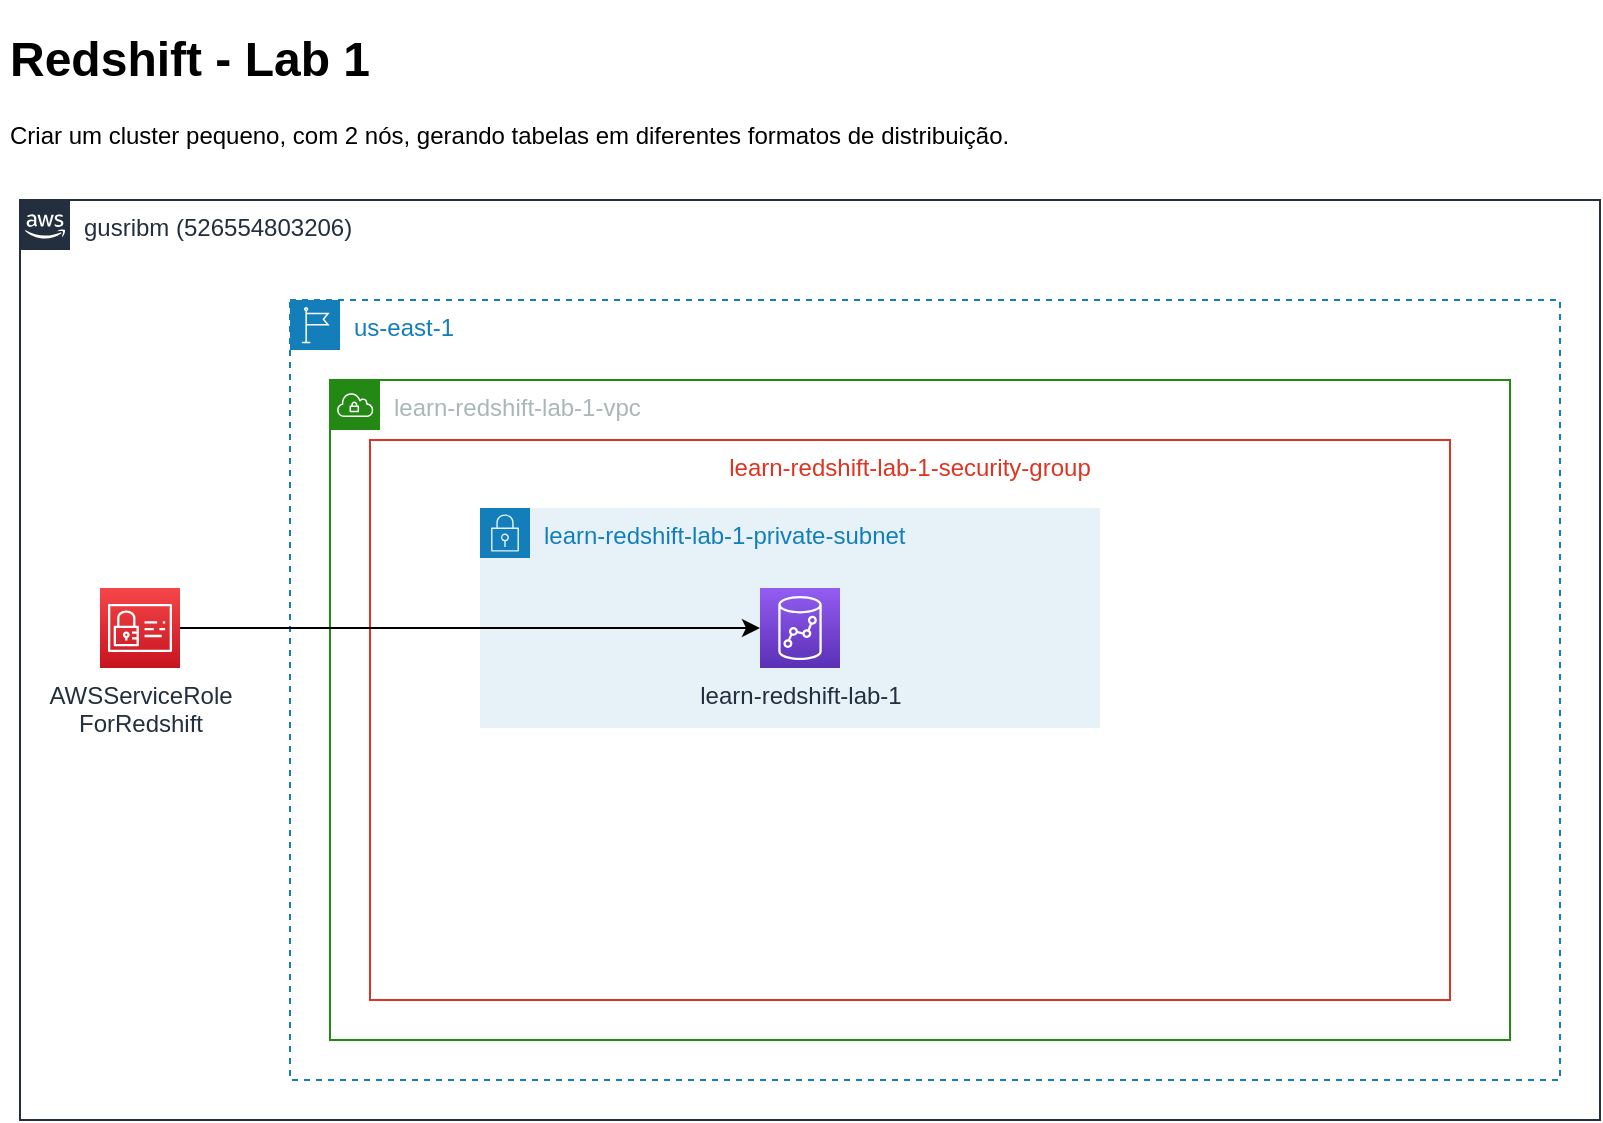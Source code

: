 <mxfile version="21.2.8" type="device">
  <diagram name="Página-1" id="kfV_B48LwDvTzJ42t0yf">
    <mxGraphModel dx="864" dy="508" grid="1" gridSize="10" guides="1" tooltips="1" connect="1" arrows="1" fold="1" page="1" pageScale="1" pageWidth="827" pageHeight="1169" math="0" shadow="0">
      <root>
        <mxCell id="0" />
        <mxCell id="1" parent="0" />
        <mxCell id="rv5n6y9L-ZgcfPdxoIPt-1" value="&lt;h1&gt;Redshift - Lab 1&lt;/h1&gt;&lt;p&gt;Criar um cluster pequeno, com 2 nós, gerando tabelas em diferentes formatos de distribuição.&lt;/p&gt;" style="text;html=1;strokeColor=none;fillColor=none;spacing=5;spacingTop=-20;whiteSpace=wrap;overflow=hidden;rounded=0;" vertex="1" parent="1">
          <mxGeometry x="10" y="10" width="540" height="80" as="geometry" />
        </mxCell>
        <mxCell id="rv5n6y9L-ZgcfPdxoIPt-2" value="gusribm (526554803206)" style="points=[[0,0],[0.25,0],[0.5,0],[0.75,0],[1,0],[1,0.25],[1,0.5],[1,0.75],[1,1],[0.75,1],[0.5,1],[0.25,1],[0,1],[0,0.75],[0,0.5],[0,0.25]];outlineConnect=0;gradientColor=none;html=1;whiteSpace=wrap;fontSize=12;fontStyle=0;container=1;pointerEvents=0;collapsible=0;recursiveResize=0;shape=mxgraph.aws4.group;grIcon=mxgraph.aws4.group_aws_cloud_alt;strokeColor=#232F3E;fillColor=none;verticalAlign=top;align=left;spacingLeft=30;fontColor=#232F3E;dashed=0;" vertex="1" parent="1">
          <mxGeometry x="20" y="100" width="790" height="460" as="geometry" />
        </mxCell>
        <mxCell id="rv5n6y9L-ZgcfPdxoIPt-3" value="us-east-1" style="points=[[0,0],[0.25,0],[0.5,0],[0.75,0],[1,0],[1,0.25],[1,0.5],[1,0.75],[1,1],[0.75,1],[0.5,1],[0.25,1],[0,1],[0,0.75],[0,0.5],[0,0.25]];outlineConnect=0;gradientColor=none;html=1;whiteSpace=wrap;fontSize=12;fontStyle=0;container=1;pointerEvents=0;collapsible=0;recursiveResize=0;shape=mxgraph.aws4.group;grIcon=mxgraph.aws4.group_region;strokeColor=#147EBA;fillColor=none;verticalAlign=top;align=left;spacingLeft=30;fontColor=#147EBA;dashed=1;" vertex="1" parent="rv5n6y9L-ZgcfPdxoIPt-2">
          <mxGeometry x="135" y="50" width="635" height="390" as="geometry" />
        </mxCell>
        <mxCell id="rv5n6y9L-ZgcfPdxoIPt-5" value="learn-redshift-lab-1-vpc" style="points=[[0,0],[0.25,0],[0.5,0],[0.75,0],[1,0],[1,0.25],[1,0.5],[1,0.75],[1,1],[0.75,1],[0.5,1],[0.25,1],[0,1],[0,0.75],[0,0.5],[0,0.25]];outlineConnect=0;gradientColor=none;html=1;whiteSpace=wrap;fontSize=12;fontStyle=0;container=1;pointerEvents=0;collapsible=0;recursiveResize=0;shape=mxgraph.aws4.group;grIcon=mxgraph.aws4.group_vpc;strokeColor=#248814;fillColor=none;verticalAlign=top;align=left;spacingLeft=30;fontColor=#AAB7B8;dashed=0;" vertex="1" parent="rv5n6y9L-ZgcfPdxoIPt-3">
          <mxGeometry x="20" y="40" width="590" height="330" as="geometry" />
        </mxCell>
        <mxCell id="rv5n6y9L-ZgcfPdxoIPt-8" value="learn-redshift-lab-1-security-group" style="fillColor=none;strokeColor=#DD3522;verticalAlign=top;fontStyle=0;fontColor=#DD3522;whiteSpace=wrap;html=1;" vertex="1" parent="rv5n6y9L-ZgcfPdxoIPt-5">
          <mxGeometry x="20" y="30" width="540" height="280" as="geometry" />
        </mxCell>
        <mxCell id="rv5n6y9L-ZgcfPdxoIPt-6" value="learn-redshift-lab-1-private-subnet" style="points=[[0,0],[0.25,0],[0.5,0],[0.75,0],[1,0],[1,0.25],[1,0.5],[1,0.75],[1,1],[0.75,1],[0.5,1],[0.25,1],[0,1],[0,0.75],[0,0.5],[0,0.25]];outlineConnect=0;gradientColor=none;html=1;whiteSpace=wrap;fontSize=12;fontStyle=0;container=1;pointerEvents=0;collapsible=0;recursiveResize=0;shape=mxgraph.aws4.group;grIcon=mxgraph.aws4.group_security_group;grStroke=0;strokeColor=#147EBA;fillColor=#E6F2F8;verticalAlign=top;align=left;spacingLeft=30;fontColor=#147EBA;dashed=0;" vertex="1" parent="rv5n6y9L-ZgcfPdxoIPt-5">
          <mxGeometry x="75" y="64" width="310" height="110" as="geometry" />
        </mxCell>
        <mxCell id="rv5n6y9L-ZgcfPdxoIPt-4" value="learn-redshift-lab-1" style="sketch=0;points=[[0,0,0],[0.25,0,0],[0.5,0,0],[0.75,0,0],[1,0,0],[0,1,0],[0.25,1,0],[0.5,1,0],[0.75,1,0],[1,1,0],[0,0.25,0],[0,0.5,0],[0,0.75,0],[1,0.25,0],[1,0.5,0],[1,0.75,0]];outlineConnect=0;fontColor=#232F3E;gradientColor=#945DF2;gradientDirection=north;fillColor=#5A30B5;strokeColor=#ffffff;dashed=0;verticalLabelPosition=bottom;verticalAlign=top;align=center;html=1;fontSize=12;fontStyle=0;aspect=fixed;shape=mxgraph.aws4.resourceIcon;resIcon=mxgraph.aws4.redshift;" vertex="1" parent="rv5n6y9L-ZgcfPdxoIPt-6">
          <mxGeometry x="140" y="40" width="40" height="40" as="geometry" />
        </mxCell>
        <mxCell id="rv5n6y9L-ZgcfPdxoIPt-9" style="edgeStyle=orthogonalEdgeStyle;rounded=0;orthogonalLoop=1;jettySize=auto;html=1;entryX=0;entryY=0.5;entryDx=0;entryDy=0;entryPerimeter=0;" edge="1" parent="rv5n6y9L-ZgcfPdxoIPt-2" source="rv5n6y9L-ZgcfPdxoIPt-7" target="rv5n6y9L-ZgcfPdxoIPt-4">
          <mxGeometry relative="1" as="geometry" />
        </mxCell>
        <mxCell id="rv5n6y9L-ZgcfPdxoIPt-7" value="AWSServiceRole&lt;br&gt;ForRedshift" style="sketch=0;points=[[0,0,0],[0.25,0,0],[0.5,0,0],[0.75,0,0],[1,0,0],[0,1,0],[0.25,1,0],[0.5,1,0],[0.75,1,0],[1,1,0],[0,0.25,0],[0,0.5,0],[0,0.75,0],[1,0.25,0],[1,0.5,0],[1,0.75,0]];outlineConnect=0;fontColor=#232F3E;gradientColor=#F54749;gradientDirection=north;fillColor=#C7131F;strokeColor=#ffffff;dashed=0;verticalLabelPosition=bottom;verticalAlign=top;align=center;html=1;fontSize=12;fontStyle=0;aspect=fixed;shape=mxgraph.aws4.resourceIcon;resIcon=mxgraph.aws4.identity_and_access_management;" vertex="1" parent="rv5n6y9L-ZgcfPdxoIPt-2">
          <mxGeometry x="40" y="194" width="40" height="40" as="geometry" />
        </mxCell>
      </root>
    </mxGraphModel>
  </diagram>
</mxfile>
